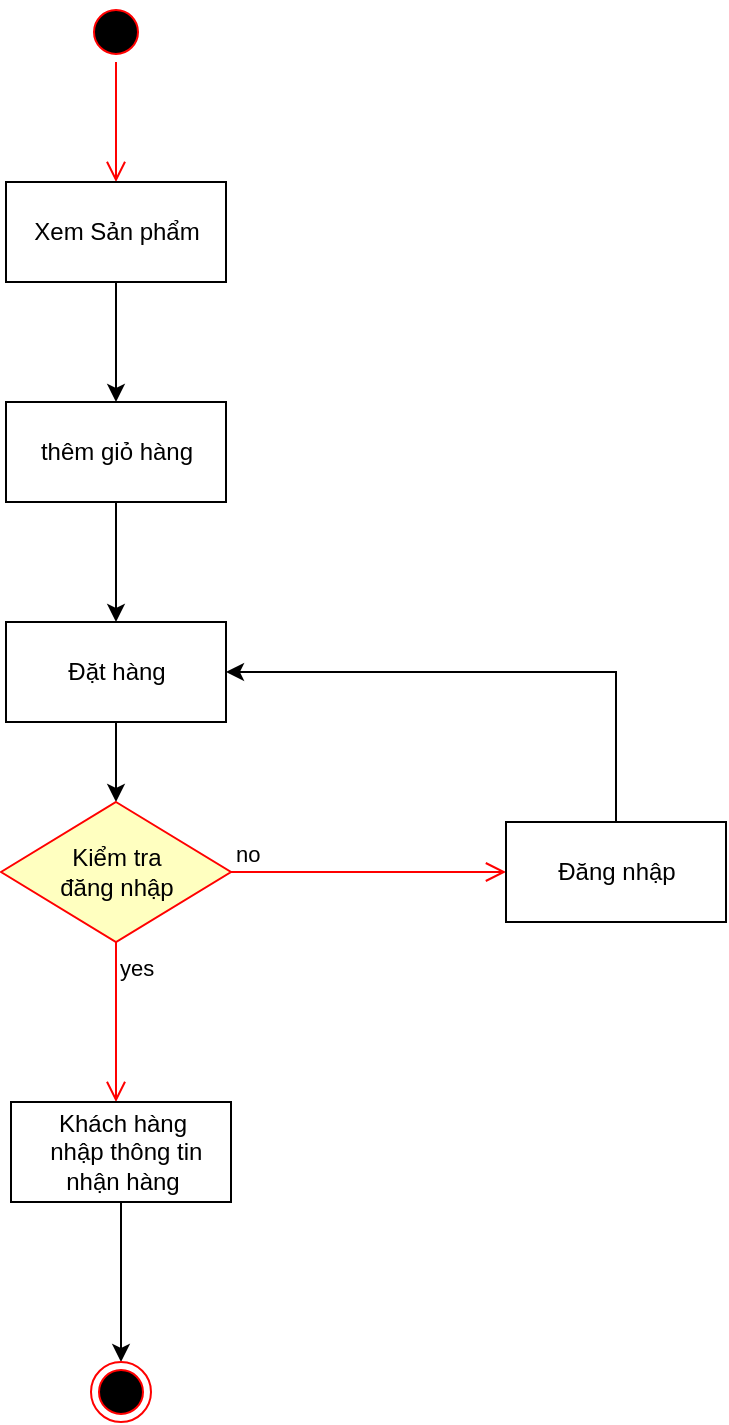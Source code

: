 <mxfile version="16.0.0" type="device"><diagram id="yDASOTitpFxCPkdceMh3" name="Page-1"><mxGraphModel dx="1384" dy="772" grid="1" gridSize="10" guides="1" tooltips="1" connect="1" arrows="1" fold="1" page="1" pageScale="1" pageWidth="850" pageHeight="1100" math="0" shadow="0"><root><mxCell id="0"/><mxCell id="1" parent="0"/><mxCell id="smjAPfyCokAmMXCaoJD8-1" value="" style="ellipse;html=1;shape=startState;fillColor=#000000;strokeColor=#ff0000;" vertex="1" parent="1"><mxGeometry x="390" y="60" width="30" height="30" as="geometry"/></mxCell><mxCell id="smjAPfyCokAmMXCaoJD8-2" value="" style="edgeStyle=orthogonalEdgeStyle;html=1;verticalAlign=bottom;endArrow=open;endSize=8;strokeColor=#ff0000;rounded=0;exitX=0.5;exitY=1;exitDx=0;exitDy=0;" edge="1" source="smjAPfyCokAmMXCaoJD8-1" parent="1"><mxGeometry relative="1" as="geometry"><mxPoint x="405" y="150" as="targetPoint"/></mxGeometry></mxCell><mxCell id="smjAPfyCokAmMXCaoJD8-5" style="edgeStyle=orthogonalEdgeStyle;rounded=0;orthogonalLoop=1;jettySize=auto;html=1;entryX=0.5;entryY=0;entryDx=0;entryDy=0;" edge="1" parent="1" source="smjAPfyCokAmMXCaoJD8-3" target="smjAPfyCokAmMXCaoJD8-4"><mxGeometry relative="1" as="geometry"/></mxCell><mxCell id="smjAPfyCokAmMXCaoJD8-3" value="Xem Sản phẩm" style="html=1;" vertex="1" parent="1"><mxGeometry x="350" y="150" width="110" height="50" as="geometry"/></mxCell><mxCell id="smjAPfyCokAmMXCaoJD8-7" style="edgeStyle=orthogonalEdgeStyle;rounded=0;orthogonalLoop=1;jettySize=auto;html=1;entryX=0.5;entryY=0;entryDx=0;entryDy=0;" edge="1" parent="1" source="smjAPfyCokAmMXCaoJD8-4" target="smjAPfyCokAmMXCaoJD8-6"><mxGeometry relative="1" as="geometry"/></mxCell><mxCell id="smjAPfyCokAmMXCaoJD8-4" value="thêm giỏ hàng" style="html=1;" vertex="1" parent="1"><mxGeometry x="350" y="260" width="110" height="50" as="geometry"/></mxCell><mxCell id="smjAPfyCokAmMXCaoJD8-13" style="edgeStyle=orthogonalEdgeStyle;rounded=0;orthogonalLoop=1;jettySize=auto;html=1;entryX=0.5;entryY=0;entryDx=0;entryDy=0;" edge="1" parent="1" source="smjAPfyCokAmMXCaoJD8-6" target="smjAPfyCokAmMXCaoJD8-8"><mxGeometry relative="1" as="geometry"/></mxCell><mxCell id="smjAPfyCokAmMXCaoJD8-6" value="Đặt hàng" style="html=1;" vertex="1" parent="1"><mxGeometry x="350" y="370" width="110" height="50" as="geometry"/></mxCell><mxCell id="smjAPfyCokAmMXCaoJD8-8" value="Kiểm tra &lt;br&gt;đăng nhập" style="rhombus;whiteSpace=wrap;html=1;fillColor=#ffffc0;strokeColor=#ff0000;" vertex="1" parent="1"><mxGeometry x="347.5" y="460" width="115" height="70" as="geometry"/></mxCell><mxCell id="smjAPfyCokAmMXCaoJD8-9" value="no" style="edgeStyle=orthogonalEdgeStyle;html=1;align=left;verticalAlign=bottom;endArrow=open;endSize=8;strokeColor=#ff0000;rounded=0;" edge="1" source="smjAPfyCokAmMXCaoJD8-8" parent="1"><mxGeometry x="-1" relative="1" as="geometry"><mxPoint x="600" y="495" as="targetPoint"/></mxGeometry></mxCell><mxCell id="smjAPfyCokAmMXCaoJD8-10" value="yes" style="edgeStyle=orthogonalEdgeStyle;html=1;align=left;verticalAlign=top;endArrow=open;endSize=8;strokeColor=#ff0000;rounded=0;" edge="1" source="smjAPfyCokAmMXCaoJD8-8" parent="1"><mxGeometry x="-1" relative="1" as="geometry"><mxPoint x="405" y="610" as="targetPoint"/></mxGeometry></mxCell><mxCell id="smjAPfyCokAmMXCaoJD8-12" style="edgeStyle=orthogonalEdgeStyle;rounded=0;orthogonalLoop=1;jettySize=auto;html=1;" edge="1" parent="1" source="smjAPfyCokAmMXCaoJD8-11"><mxGeometry relative="1" as="geometry"><mxPoint x="460" y="395" as="targetPoint"/><Array as="points"><mxPoint x="655" y="395"/><mxPoint x="460" y="395"/></Array></mxGeometry></mxCell><mxCell id="smjAPfyCokAmMXCaoJD8-11" value="Đăng nhập" style="html=1;" vertex="1" parent="1"><mxGeometry x="600" y="470" width="110" height="50" as="geometry"/></mxCell><mxCell id="smjAPfyCokAmMXCaoJD8-16" style="edgeStyle=orthogonalEdgeStyle;rounded=0;orthogonalLoop=1;jettySize=auto;html=1;entryX=0.5;entryY=0;entryDx=0;entryDy=0;" edge="1" parent="1" source="smjAPfyCokAmMXCaoJD8-14" target="smjAPfyCokAmMXCaoJD8-15"><mxGeometry relative="1" as="geometry"><mxPoint x="408" y="720" as="targetPoint"/></mxGeometry></mxCell><mxCell id="smjAPfyCokAmMXCaoJD8-14" value="Khách hàng&lt;br&gt;&amp;nbsp;nhập thông tin &lt;br&gt;nhận hàng" style="html=1;" vertex="1" parent="1"><mxGeometry x="352.5" y="610" width="110" height="50" as="geometry"/></mxCell><mxCell id="smjAPfyCokAmMXCaoJD8-15" value="" style="ellipse;html=1;shape=endState;fillColor=#000000;strokeColor=#ff0000;" vertex="1" parent="1"><mxGeometry x="392.5" y="740" width="30" height="30" as="geometry"/></mxCell></root></mxGraphModel></diagram></mxfile>